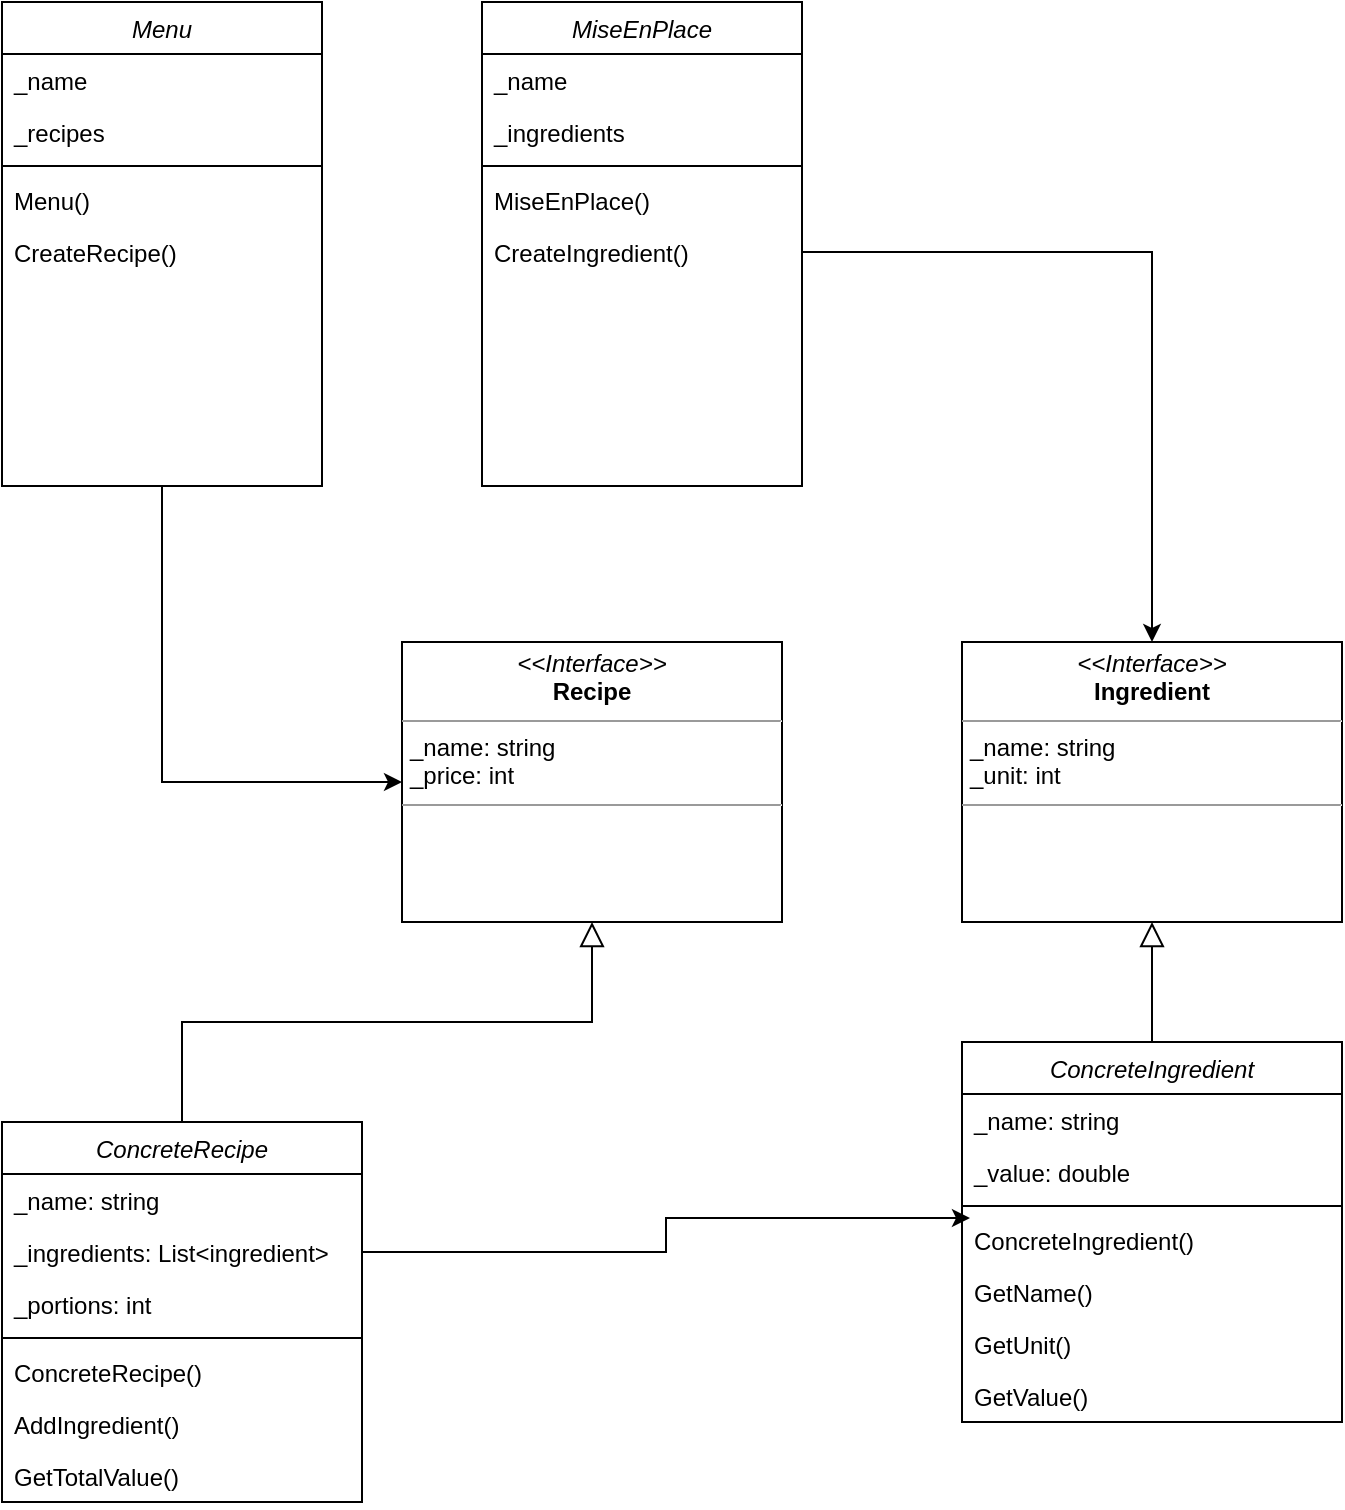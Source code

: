 <mxfile version="21.5.2" type="github">
  <diagram id="C5RBs43oDa-KdzZeNtuy" name="Page-1">
    <mxGraphModel dx="1375" dy="807" grid="1" gridSize="10" guides="1" tooltips="1" connect="1" arrows="1" fold="1" page="1" pageScale="1" pageWidth="827" pageHeight="1169" math="0" shadow="0">
      <root>
        <mxCell id="WIyWlLk6GJQsqaUBKTNV-0" />
        <mxCell id="WIyWlLk6GJQsqaUBKTNV-1" parent="WIyWlLk6GJQsqaUBKTNV-0" />
        <mxCell id="lXSpkiAvVSubSGFDPKTC-33" style="edgeStyle=elbowEdgeStyle;rounded=0;orthogonalLoop=1;jettySize=auto;html=1;entryX=0;entryY=0.5;entryDx=0;entryDy=0;elbow=vertical;exitX=0.5;exitY=1;exitDx=0;exitDy=0;" parent="WIyWlLk6GJQsqaUBKTNV-1" source="zkfFHV4jXpPFQw0GAbJ--0" target="lXSpkiAvVSubSGFDPKTC-24" edge="1">
          <mxGeometry relative="1" as="geometry">
            <Array as="points">
              <mxPoint x="180" y="470" />
            </Array>
          </mxGeometry>
        </mxCell>
        <mxCell id="zkfFHV4jXpPFQw0GAbJ--0" value="Menu" style="swimlane;fontStyle=2;align=center;verticalAlign=top;childLayout=stackLayout;horizontal=1;startSize=26;horizontalStack=0;resizeParent=1;resizeLast=0;collapsible=1;marginBottom=0;rounded=0;shadow=0;strokeWidth=1;" parent="WIyWlLk6GJQsqaUBKTNV-1" vertex="1">
          <mxGeometry x="40" y="80" width="160" height="242" as="geometry">
            <mxRectangle x="230" y="140" width="160" height="26" as="alternateBounds" />
          </mxGeometry>
        </mxCell>
        <mxCell id="lXSpkiAvVSubSGFDPKTC-12" value="_name" style="text;align=left;verticalAlign=top;spacingLeft=4;spacingRight=4;overflow=hidden;rotatable=0;points=[[0,0.5],[1,0.5]];portConstraint=eastwest;" parent="zkfFHV4jXpPFQw0GAbJ--0" vertex="1">
          <mxGeometry y="26" width="160" height="26" as="geometry" />
        </mxCell>
        <mxCell id="lXSpkiAvVSubSGFDPKTC-26" value="_recipes" style="text;align=left;verticalAlign=top;spacingLeft=4;spacingRight=4;overflow=hidden;rotatable=0;points=[[0,0.5],[1,0.5]];portConstraint=eastwest;" parent="zkfFHV4jXpPFQw0GAbJ--0" vertex="1">
          <mxGeometry y="52" width="160" height="26" as="geometry" />
        </mxCell>
        <mxCell id="zkfFHV4jXpPFQw0GAbJ--4" value="" style="line;html=1;strokeWidth=1;align=left;verticalAlign=middle;spacingTop=-1;spacingLeft=3;spacingRight=3;rotatable=0;labelPosition=right;points=[];portConstraint=eastwest;" parent="zkfFHV4jXpPFQw0GAbJ--0" vertex="1">
          <mxGeometry y="78" width="160" height="8" as="geometry" />
        </mxCell>
        <mxCell id="zkfFHV4jXpPFQw0GAbJ--5" value="Menu()" style="text;align=left;verticalAlign=top;spacingLeft=4;spacingRight=4;overflow=hidden;rotatable=0;points=[[0,0.5],[1,0.5]];portConstraint=eastwest;" parent="zkfFHV4jXpPFQw0GAbJ--0" vertex="1">
          <mxGeometry y="86" width="160" height="26" as="geometry" />
        </mxCell>
        <mxCell id="lXSpkiAvVSubSGFDPKTC-25" value="CreateRecipe()" style="text;align=left;verticalAlign=top;spacingLeft=4;spacingRight=4;overflow=hidden;rotatable=0;points=[[0,0.5],[1,0.5]];portConstraint=eastwest;" parent="zkfFHV4jXpPFQw0GAbJ--0" vertex="1">
          <mxGeometry y="112" width="160" height="26" as="geometry" />
        </mxCell>
        <mxCell id="lXSpkiAvVSubSGFDPKTC-13" value="&lt;p style=&quot;margin:0px;margin-top:4px;text-align:center;&quot;&gt;&lt;i&gt;&amp;lt;&amp;lt;Interface&amp;gt;&amp;gt;&lt;/i&gt;&lt;br&gt;&lt;b&gt;Ingredient&lt;/b&gt;&lt;/p&gt;&lt;hr size=&quot;1&quot;&gt;&lt;p style=&quot;margin:0px;margin-left:4px;&quot;&gt;_name: string&lt;br&gt;_unit: int&lt;/p&gt;&lt;hr size=&quot;1&quot;&gt;&lt;p style=&quot;margin:0px;margin-left:4px;&quot;&gt;&lt;br&gt;&lt;/p&gt;" style="verticalAlign=top;align=left;overflow=fill;fontSize=12;fontFamily=Helvetica;html=1;whiteSpace=wrap;" parent="WIyWlLk6GJQsqaUBKTNV-1" vertex="1">
          <mxGeometry x="520" y="400" width="190" height="140" as="geometry" />
        </mxCell>
        <mxCell id="lXSpkiAvVSubSGFDPKTC-14" value="MiseEnPlace" style="swimlane;fontStyle=2;align=center;verticalAlign=top;childLayout=stackLayout;horizontal=1;startSize=26;horizontalStack=0;resizeParent=1;resizeLast=0;collapsible=1;marginBottom=0;rounded=0;shadow=0;strokeWidth=1;" parent="WIyWlLk6GJQsqaUBKTNV-1" vertex="1">
          <mxGeometry x="280" y="80" width="160" height="242" as="geometry">
            <mxRectangle x="230" y="140" width="160" height="26" as="alternateBounds" />
          </mxGeometry>
        </mxCell>
        <mxCell id="lXSpkiAvVSubSGFDPKTC-15" value="_name" style="text;align=left;verticalAlign=top;spacingLeft=4;spacingRight=4;overflow=hidden;rotatable=0;points=[[0,0.5],[1,0.5]];portConstraint=eastwest;" parent="lXSpkiAvVSubSGFDPKTC-14" vertex="1">
          <mxGeometry y="26" width="160" height="26" as="geometry" />
        </mxCell>
        <mxCell id="lXSpkiAvVSubSGFDPKTC-16" value="_ingredients" style="text;align=left;verticalAlign=top;spacingLeft=4;spacingRight=4;overflow=hidden;rotatable=0;points=[[0,0.5],[1,0.5]];portConstraint=eastwest;" parent="lXSpkiAvVSubSGFDPKTC-14" vertex="1">
          <mxGeometry y="52" width="160" height="26" as="geometry" />
        </mxCell>
        <mxCell id="lXSpkiAvVSubSGFDPKTC-19" value="" style="line;html=1;strokeWidth=1;align=left;verticalAlign=middle;spacingTop=-1;spacingLeft=3;spacingRight=3;rotatable=0;labelPosition=right;points=[];portConstraint=eastwest;" parent="lXSpkiAvVSubSGFDPKTC-14" vertex="1">
          <mxGeometry y="78" width="160" height="8" as="geometry" />
        </mxCell>
        <mxCell id="lXSpkiAvVSubSGFDPKTC-20" value="MiseEnPlace()" style="text;align=left;verticalAlign=top;spacingLeft=4;spacingRight=4;overflow=hidden;rotatable=0;points=[[0,0.5],[1,0.5]];portConstraint=eastwest;" parent="lXSpkiAvVSubSGFDPKTC-14" vertex="1">
          <mxGeometry y="86" width="160" height="26" as="geometry" />
        </mxCell>
        <mxCell id="lXSpkiAvVSubSGFDPKTC-21" value="CreateIngredient()" style="text;align=left;verticalAlign=top;spacingLeft=4;spacingRight=4;overflow=hidden;rotatable=0;points=[[0,0.5],[1,0.5]];portConstraint=eastwest;" parent="lXSpkiAvVSubSGFDPKTC-14" vertex="1">
          <mxGeometry y="112" width="160" height="26" as="geometry" />
        </mxCell>
        <mxCell id="lXSpkiAvVSubSGFDPKTC-24" value="&lt;p style=&quot;margin:0px;margin-top:4px;text-align:center;&quot;&gt;&lt;i&gt;&amp;lt;&amp;lt;Interface&amp;gt;&amp;gt;&lt;/i&gt;&lt;br&gt;&lt;b&gt;Recipe&lt;/b&gt;&lt;/p&gt;&lt;hr size=&quot;1&quot;&gt;&lt;p style=&quot;margin:0px;margin-left:4px;&quot;&gt;_name: string&lt;br&gt;_price: int&lt;/p&gt;&lt;hr size=&quot;1&quot;&gt;&lt;p style=&quot;margin:0px;margin-left:4px;&quot;&gt;&lt;br&gt;&lt;/p&gt;" style="verticalAlign=top;align=left;overflow=fill;fontSize=12;fontFamily=Helvetica;html=1;whiteSpace=wrap;" parent="WIyWlLk6GJQsqaUBKTNV-1" vertex="1">
          <mxGeometry x="240" y="400" width="190" height="140" as="geometry" />
        </mxCell>
        <mxCell id="lXSpkiAvVSubSGFDPKTC-35" style="edgeStyle=orthogonalEdgeStyle;rounded=0;orthogonalLoop=1;jettySize=auto;html=1;exitX=0.5;exitY=0;exitDx=0;exitDy=0;entryX=0.5;entryY=1;entryDx=0;entryDy=0;endSize=10;endArrow=block;endFill=0;" parent="WIyWlLk6GJQsqaUBKTNV-1" source="lXSpkiAvVSubSGFDPKTC-27" target="lXSpkiAvVSubSGFDPKTC-24" edge="1">
          <mxGeometry relative="1" as="geometry" />
        </mxCell>
        <mxCell id="lXSpkiAvVSubSGFDPKTC-27" value="ConcreteRecipe" style="swimlane;fontStyle=2;align=center;verticalAlign=top;childLayout=stackLayout;horizontal=1;startSize=26;horizontalStack=0;resizeParent=1;resizeLast=0;collapsible=1;marginBottom=0;rounded=0;shadow=0;strokeWidth=1;" parent="WIyWlLk6GJQsqaUBKTNV-1" vertex="1">
          <mxGeometry x="40" y="640" width="180" height="190" as="geometry">
            <mxRectangle x="230" y="140" width="160" height="26" as="alternateBounds" />
          </mxGeometry>
        </mxCell>
        <mxCell id="lXSpkiAvVSubSGFDPKTC-28" value="_name: string" style="text;align=left;verticalAlign=top;spacingLeft=4;spacingRight=4;overflow=hidden;rotatable=0;points=[[0,0.5],[1,0.5]];portConstraint=eastwest;" parent="lXSpkiAvVSubSGFDPKTC-27" vertex="1">
          <mxGeometry y="26" width="180" height="26" as="geometry" />
        </mxCell>
        <mxCell id="lXSpkiAvVSubSGFDPKTC-29" value="_ingredients: List&lt;ingredient&gt;" style="text;align=left;verticalAlign=top;spacingLeft=4;spacingRight=4;overflow=hidden;rotatable=0;points=[[0,0.5],[1,0.5]];portConstraint=eastwest;" parent="lXSpkiAvVSubSGFDPKTC-27" vertex="1">
          <mxGeometry y="52" width="180" height="26" as="geometry" />
        </mxCell>
        <mxCell id="lXSpkiAvVSubSGFDPKTC-44" value="_portions: int" style="text;align=left;verticalAlign=top;spacingLeft=4;spacingRight=4;overflow=hidden;rotatable=0;points=[[0,0.5],[1,0.5]];portConstraint=eastwest;" parent="lXSpkiAvVSubSGFDPKTC-27" vertex="1">
          <mxGeometry y="78" width="180" height="26" as="geometry" />
        </mxCell>
        <mxCell id="lXSpkiAvVSubSGFDPKTC-30" value="" style="line;html=1;strokeWidth=1;align=left;verticalAlign=middle;spacingTop=-1;spacingLeft=3;spacingRight=3;rotatable=0;labelPosition=right;points=[];portConstraint=eastwest;" parent="lXSpkiAvVSubSGFDPKTC-27" vertex="1">
          <mxGeometry y="104" width="180" height="8" as="geometry" />
        </mxCell>
        <mxCell id="lXSpkiAvVSubSGFDPKTC-31" value="ConcreteRecipe()" style="text;align=left;verticalAlign=top;spacingLeft=4;spacingRight=4;overflow=hidden;rotatable=0;points=[[0,0.5],[1,0.5]];portConstraint=eastwest;" parent="lXSpkiAvVSubSGFDPKTC-27" vertex="1">
          <mxGeometry y="112" width="180" height="26" as="geometry" />
        </mxCell>
        <mxCell id="lXSpkiAvVSubSGFDPKTC-32" value="AddIngredient()" style="text;align=left;verticalAlign=top;spacingLeft=4;spacingRight=4;overflow=hidden;rotatable=0;points=[[0,0.5],[1,0.5]];portConstraint=eastwest;" parent="lXSpkiAvVSubSGFDPKTC-27" vertex="1">
          <mxGeometry y="138" width="180" height="26" as="geometry" />
        </mxCell>
        <mxCell id="aewxZJ6sIO9jDm47BA_X-0" value="GetTotalValue()" style="text;align=left;verticalAlign=top;spacingLeft=4;spacingRight=4;overflow=hidden;rotatable=0;points=[[0,0.5],[1,0.5]];portConstraint=eastwest;" vertex="1" parent="lXSpkiAvVSubSGFDPKTC-27">
          <mxGeometry y="164" width="180" height="26" as="geometry" />
        </mxCell>
        <mxCell id="lXSpkiAvVSubSGFDPKTC-34" style="edgeStyle=orthogonalEdgeStyle;rounded=0;orthogonalLoop=1;jettySize=auto;html=1;" parent="WIyWlLk6GJQsqaUBKTNV-1" source="lXSpkiAvVSubSGFDPKTC-21" target="lXSpkiAvVSubSGFDPKTC-13" edge="1">
          <mxGeometry relative="1" as="geometry" />
        </mxCell>
        <mxCell id="lXSpkiAvVSubSGFDPKTC-42" style="edgeStyle=orthogonalEdgeStyle;rounded=0;orthogonalLoop=1;jettySize=auto;html=1;entryX=0.5;entryY=1;entryDx=0;entryDy=0;endSize=10;endArrow=block;endFill=0;" parent="WIyWlLk6GJQsqaUBKTNV-1" source="lXSpkiAvVSubSGFDPKTC-36" target="lXSpkiAvVSubSGFDPKTC-13" edge="1">
          <mxGeometry relative="1" as="geometry" />
        </mxCell>
        <mxCell id="lXSpkiAvVSubSGFDPKTC-36" value="ConcreteIngredient" style="swimlane;fontStyle=2;align=center;verticalAlign=top;childLayout=stackLayout;horizontal=1;startSize=26;horizontalStack=0;resizeParent=1;resizeLast=0;collapsible=1;marginBottom=0;rounded=0;shadow=0;strokeWidth=1;" parent="WIyWlLk6GJQsqaUBKTNV-1" vertex="1">
          <mxGeometry x="520" y="600" width="190" height="190" as="geometry">
            <mxRectangle x="230" y="140" width="160" height="26" as="alternateBounds" />
          </mxGeometry>
        </mxCell>
        <mxCell id="lXSpkiAvVSubSGFDPKTC-37" value="_name: string" style="text;align=left;verticalAlign=top;spacingLeft=4;spacingRight=4;overflow=hidden;rotatable=0;points=[[0,0.5],[1,0.5]];portConstraint=eastwest;" parent="lXSpkiAvVSubSGFDPKTC-36" vertex="1">
          <mxGeometry y="26" width="190" height="26" as="geometry" />
        </mxCell>
        <mxCell id="1GdbX4C_CqvCoTbUBg-8-0" value="_value: double" style="text;align=left;verticalAlign=top;spacingLeft=4;spacingRight=4;overflow=hidden;rotatable=0;points=[[0,0.5],[1,0.5]];portConstraint=eastwest;" parent="lXSpkiAvVSubSGFDPKTC-36" vertex="1">
          <mxGeometry y="52" width="190" height="26" as="geometry" />
        </mxCell>
        <mxCell id="lXSpkiAvVSubSGFDPKTC-39" value="" style="line;html=1;strokeWidth=1;align=left;verticalAlign=middle;spacingTop=-1;spacingLeft=3;spacingRight=3;rotatable=0;labelPosition=right;points=[];portConstraint=eastwest;" parent="lXSpkiAvVSubSGFDPKTC-36" vertex="1">
          <mxGeometry y="78" width="190" height="8" as="geometry" />
        </mxCell>
        <mxCell id="lXSpkiAvVSubSGFDPKTC-40" value="ConcreteIngredient()" style="text;align=left;verticalAlign=top;spacingLeft=4;spacingRight=4;overflow=hidden;rotatable=0;points=[[0,0.5],[1,0.5]];portConstraint=eastwest;" parent="lXSpkiAvVSubSGFDPKTC-36" vertex="1">
          <mxGeometry y="86" width="190" height="26" as="geometry" />
        </mxCell>
        <mxCell id="1GdbX4C_CqvCoTbUBg-8-1" value="GetName()" style="text;align=left;verticalAlign=top;spacingLeft=4;spacingRight=4;overflow=hidden;rotatable=0;points=[[0,0.5],[1,0.5]];portConstraint=eastwest;" parent="lXSpkiAvVSubSGFDPKTC-36" vertex="1">
          <mxGeometry y="112" width="190" height="26" as="geometry" />
        </mxCell>
        <mxCell id="1GdbX4C_CqvCoTbUBg-8-2" value="GetUnit()" style="text;align=left;verticalAlign=top;spacingLeft=4;spacingRight=4;overflow=hidden;rotatable=0;points=[[0,0.5],[1,0.5]];portConstraint=eastwest;" parent="lXSpkiAvVSubSGFDPKTC-36" vertex="1">
          <mxGeometry y="138" width="190" height="26" as="geometry" />
        </mxCell>
        <mxCell id="1GdbX4C_CqvCoTbUBg-8-3" value="GetValue()" style="text;align=left;verticalAlign=top;spacingLeft=4;spacingRight=4;overflow=hidden;rotatable=0;points=[[0,0.5],[1,0.5]];portConstraint=eastwest;" parent="lXSpkiAvVSubSGFDPKTC-36" vertex="1">
          <mxGeometry y="164" width="190" height="26" as="geometry" />
        </mxCell>
        <mxCell id="lXSpkiAvVSubSGFDPKTC-43" style="edgeStyle=elbowEdgeStyle;rounded=0;orthogonalLoop=1;jettySize=auto;html=1;entryX=0.021;entryY=0.077;entryDx=0;entryDy=0;entryPerimeter=0;" parent="WIyWlLk6GJQsqaUBKTNV-1" source="lXSpkiAvVSubSGFDPKTC-29" target="lXSpkiAvVSubSGFDPKTC-40" edge="1">
          <mxGeometry relative="1" as="geometry" />
        </mxCell>
      </root>
    </mxGraphModel>
  </diagram>
</mxfile>
